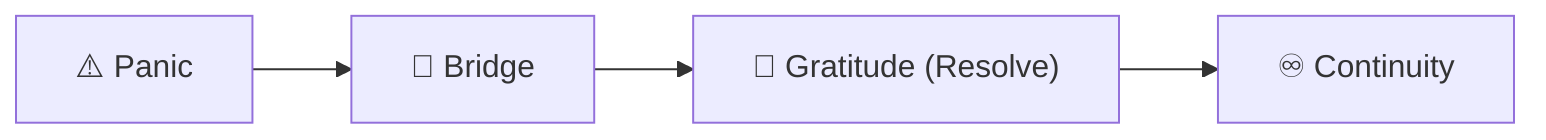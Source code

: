 flowchart LR
    Panic["⚠️ Panic"] --> Bridge["🌉 Bridge"]
    Bridge --> Gratitude["🙏 Gratitude (Resolve)"]
    Gratitude --> Continuity["♾️ Continuity"]